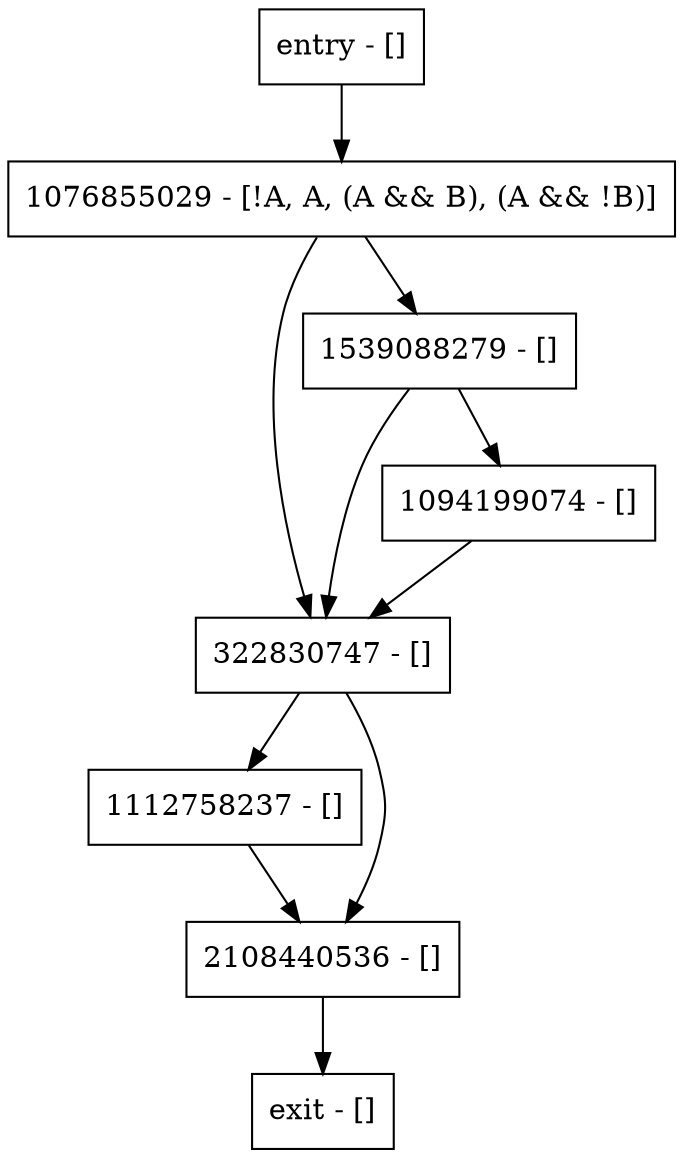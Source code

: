 digraph main {
node [shape=record];
entry [label="entry - []"];
exit [label="exit - []"];
322830747 [label="322830747 - []"];
1094199074 [label="1094199074 - []"];
1112758237 [label="1112758237 - []"];
2108440536 [label="2108440536 - []"];
1076855029 [label="1076855029 - [!A, A, (A && B), (A && !B)]"];
1539088279 [label="1539088279 - []"];
entry;
exit;
entry -> 1076855029;
322830747 -> 1112758237;
322830747 -> 2108440536;
1094199074 -> 322830747;
1112758237 -> 2108440536;
2108440536 -> exit;
1076855029 -> 322830747;
1076855029 -> 1539088279;
1539088279 -> 322830747;
1539088279 -> 1094199074;
}

